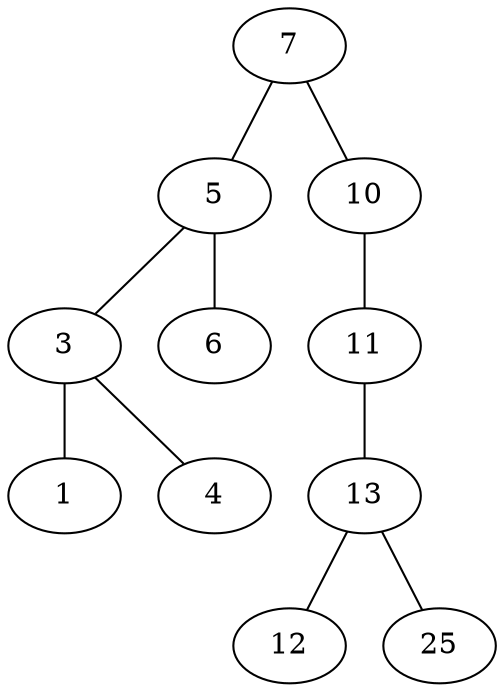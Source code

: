 graph {
	0 [label=7]
	0 -- 1
	0 -- 2
	2 [label=10]
	2 -- 3
	3 [label=11]
	3 -- 4
	4 [label=13]
	4 -- 5
	4 -- 6
	6 [label=25]
	5 [label=12]
	1 [label=5]
	1 -- 7
	1 -- 8
	8 [label=6]
	7 [label=3]
	7 -- 9
	7 -- 10
	10 [label=4]
	9 [label=1]
}
